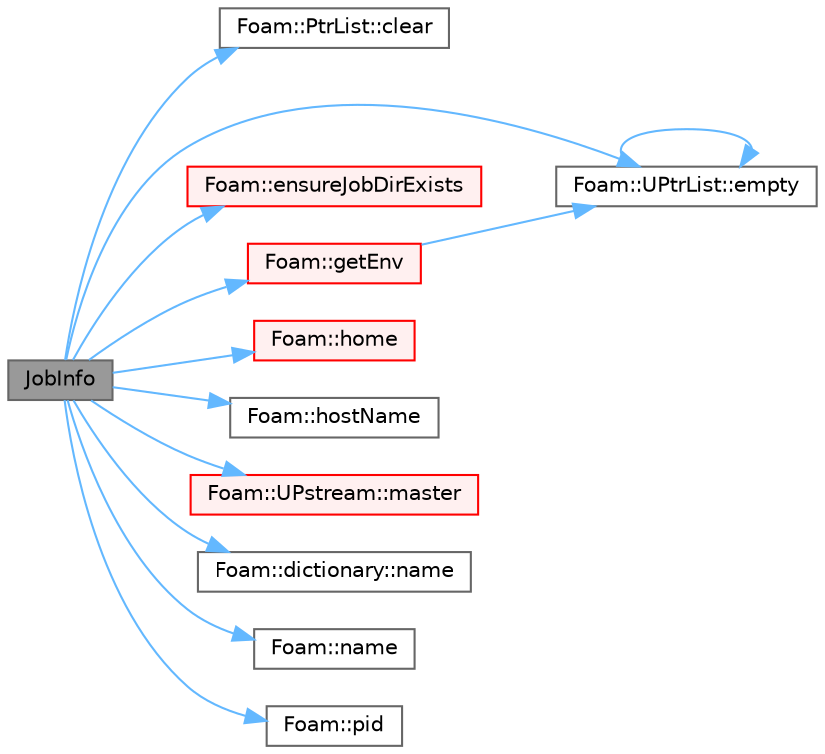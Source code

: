 digraph "JobInfo"
{
 // LATEX_PDF_SIZE
  bgcolor="transparent";
  edge [fontname=Helvetica,fontsize=10,labelfontname=Helvetica,labelfontsize=10];
  node [fontname=Helvetica,fontsize=10,shape=box,height=0.2,width=0.4];
  rankdir="LR";
  Node1 [id="Node000001",label="JobInfo",height=0.2,width=0.4,color="gray40", fillcolor="grey60", style="filled", fontcolor="black",tooltip=" "];
  Node1 -> Node2 [id="edge1_Node000001_Node000002",color="steelblue1",style="solid",tooltip=" "];
  Node2 [id="Node000002",label="Foam::PtrList::clear",height=0.2,width=0.4,color="grey40", fillcolor="white", style="filled",URL="$classFoam_1_1PtrList.html#ac8bb3912a3ce86b15842e79d0b421204",tooltip=" "];
  Node1 -> Node3 [id="edge2_Node000001_Node000003",color="steelblue1",style="solid",tooltip=" "];
  Node3 [id="Node000003",label="Foam::UPtrList::empty",height=0.2,width=0.4,color="grey40", fillcolor="white", style="filled",URL="$classFoam_1_1UPtrList.html#a3f6fc5de06a318920d84f3c3742db07f",tooltip=" "];
  Node3 -> Node3 [id="edge3_Node000003_Node000003",color="steelblue1",style="solid",tooltip=" "];
  Node1 -> Node4 [id="edge4_Node000001_Node000004",color="steelblue1",style="solid",tooltip=" "];
  Node4 [id="Node000004",label="Foam::ensureJobDirExists",height=0.2,width=0.4,color="red", fillcolor="#FFF0F0", style="filled",URL="$namespaceFoam.html#aeb2908f43776f844879e858966627e8e",tooltip=" "];
  Node1 -> Node17 [id="edge5_Node000001_Node000017",color="steelblue1",style="solid",tooltip=" "];
  Node17 [id="Node000017",label="Foam::getEnv",height=0.2,width=0.4,color="red", fillcolor="#FFF0F0", style="filled",URL="$namespaceFoam.html#a0a0d786a0c45c9a20ec782670b7b3013",tooltip=" "];
  Node17 -> Node3 [id="edge6_Node000017_Node000003",color="steelblue1",style="solid",tooltip=" "];
  Node1 -> Node20 [id="edge7_Node000001_Node000020",color="steelblue1",style="solid",tooltip=" "];
  Node20 [id="Node000020",label="Foam::home",height=0.2,width=0.4,color="red", fillcolor="#FFF0F0", style="filled",URL="$namespaceFoam.html#ae3d3ec6ddc4a201cdcf369c6a46bcaba",tooltip=" "];
  Node1 -> Node21 [id="edge8_Node000001_Node000021",color="steelblue1",style="solid",tooltip=" "];
  Node21 [id="Node000021",label="Foam::hostName",height=0.2,width=0.4,color="grey40", fillcolor="white", style="filled",URL="$namespaceFoam.html#a808fdc964ce7c672f3b736945f8ef3ed",tooltip=" "];
  Node1 -> Node22 [id="edge9_Node000001_Node000022",color="steelblue1",style="solid",tooltip=" "];
  Node22 [id="Node000022",label="Foam::UPstream::master",height=0.2,width=0.4,color="red", fillcolor="#FFF0F0", style="filled",URL="$classFoam_1_1UPstream.html#a60159c36fcc2e247e0cb24b89914f1e4",tooltip=" "];
  Node1 -> Node24 [id="edge10_Node000001_Node000024",color="steelblue1",style="solid",tooltip=" "];
  Node24 [id="Node000024",label="Foam::dictionary::name",height=0.2,width=0.4,color="grey40", fillcolor="white", style="filled",URL="$classFoam_1_1dictionary.html#a20df806e0b38c1b3a3df987fafd7bd49",tooltip=" "];
  Node1 -> Node11 [id="edge11_Node000001_Node000011",color="steelblue1",style="solid",tooltip=" "];
  Node11 [id="Node000011",label="Foam::name",height=0.2,width=0.4,color="grey40", fillcolor="white", style="filled",URL="$namespaceFoam.html#accde1bf3e2a4105cca868012a680afbe",tooltip=" "];
  Node1 -> Node25 [id="edge12_Node000001_Node000025",color="steelblue1",style="solid",tooltip=" "];
  Node25 [id="Node000025",label="Foam::pid",height=0.2,width=0.4,color="grey40", fillcolor="white", style="filled",URL="$namespaceFoam.html#ab621fe2533a48ef515cd6477f3aec992",tooltip=" "];
}
